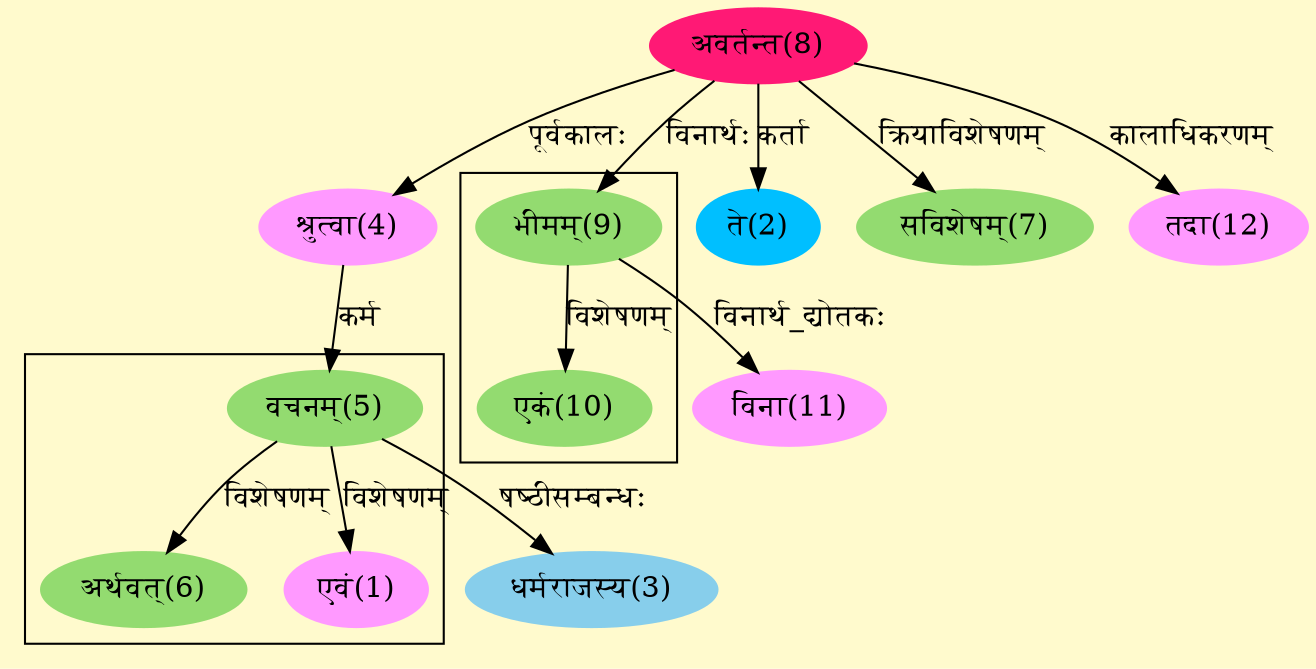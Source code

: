 digraph G{
rankdir=BT;
 compound=true;
 bgcolor="lemonchiffon1";

subgraph cluster_1{
Node1 [style=filled, color="#FF99FF" label = "एवं(1)"]
Node5 [style=filled, color="#93DB70" label = "वचनम्(5)"]
Node6 [style=filled, color="#93DB70" label = "अर्थवत्(6)"]

}

subgraph cluster_2{
Node10 [style=filled, color="#93DB70" label = "एकं(10)"]
Node9 [style=filled, color="#93DB70" label = "भीमम्(9)"]

}
Node2 [style=filled, color="#00BFFF" label = "ते(2)"]
Node8 [style=filled, color="#FF1975" label = "अवर्तन्त(8)"]
Node3 [style=filled, color="#87CEEB" label = "धर्मराजस्य(3)"]
Node5 [style=filled, color="#93DB70" label = "वचनम्(5)"]
Node4 [style=filled, color="#FF99FF" label = "श्रुत्वा(4)"]
Node7 [style=filled, color="#93DB70" label = "सविशेषम्(7)"]
Node9 [style=filled, color="#93DB70" label = "भीमम्(9)"]
Node11 [style=filled, color="#FF99FF" label = "विना(11)"]
Node12 [style=filled, color="#FF99FF" label = "तदा(12)"]
/* Start of Relations section */

Node1 -> Node5 [  label="विशेषणम्"  dir="back" ]
Node2 -> Node8 [  label="कर्ता"  dir="back" ]
Node3 -> Node5 [  label="षष्ठीसम्बन्धः"  dir="back" ]
Node4 -> Node8 [  label="पूर्वकालः"  dir="back" ]
Node5 -> Node4 [  label="कर्म"  dir="back" ]
Node6 -> Node5 [  label="विशेषणम्"  dir="back" ]
Node7 -> Node8 [  label="क्रियाविशेषणम्"  dir="back" ]
Node9 -> Node8 [  label="विनार्थः"  dir="back" ]
Node10 -> Node9 [  label="विशेषणम्"  dir="back" ]
Node11 -> Node9 [  label="विनार्थ_द्योतकः"  dir="back" ]
Node12 -> Node8 [  label="कालाधिकरणम्"  dir="back" ]
}
